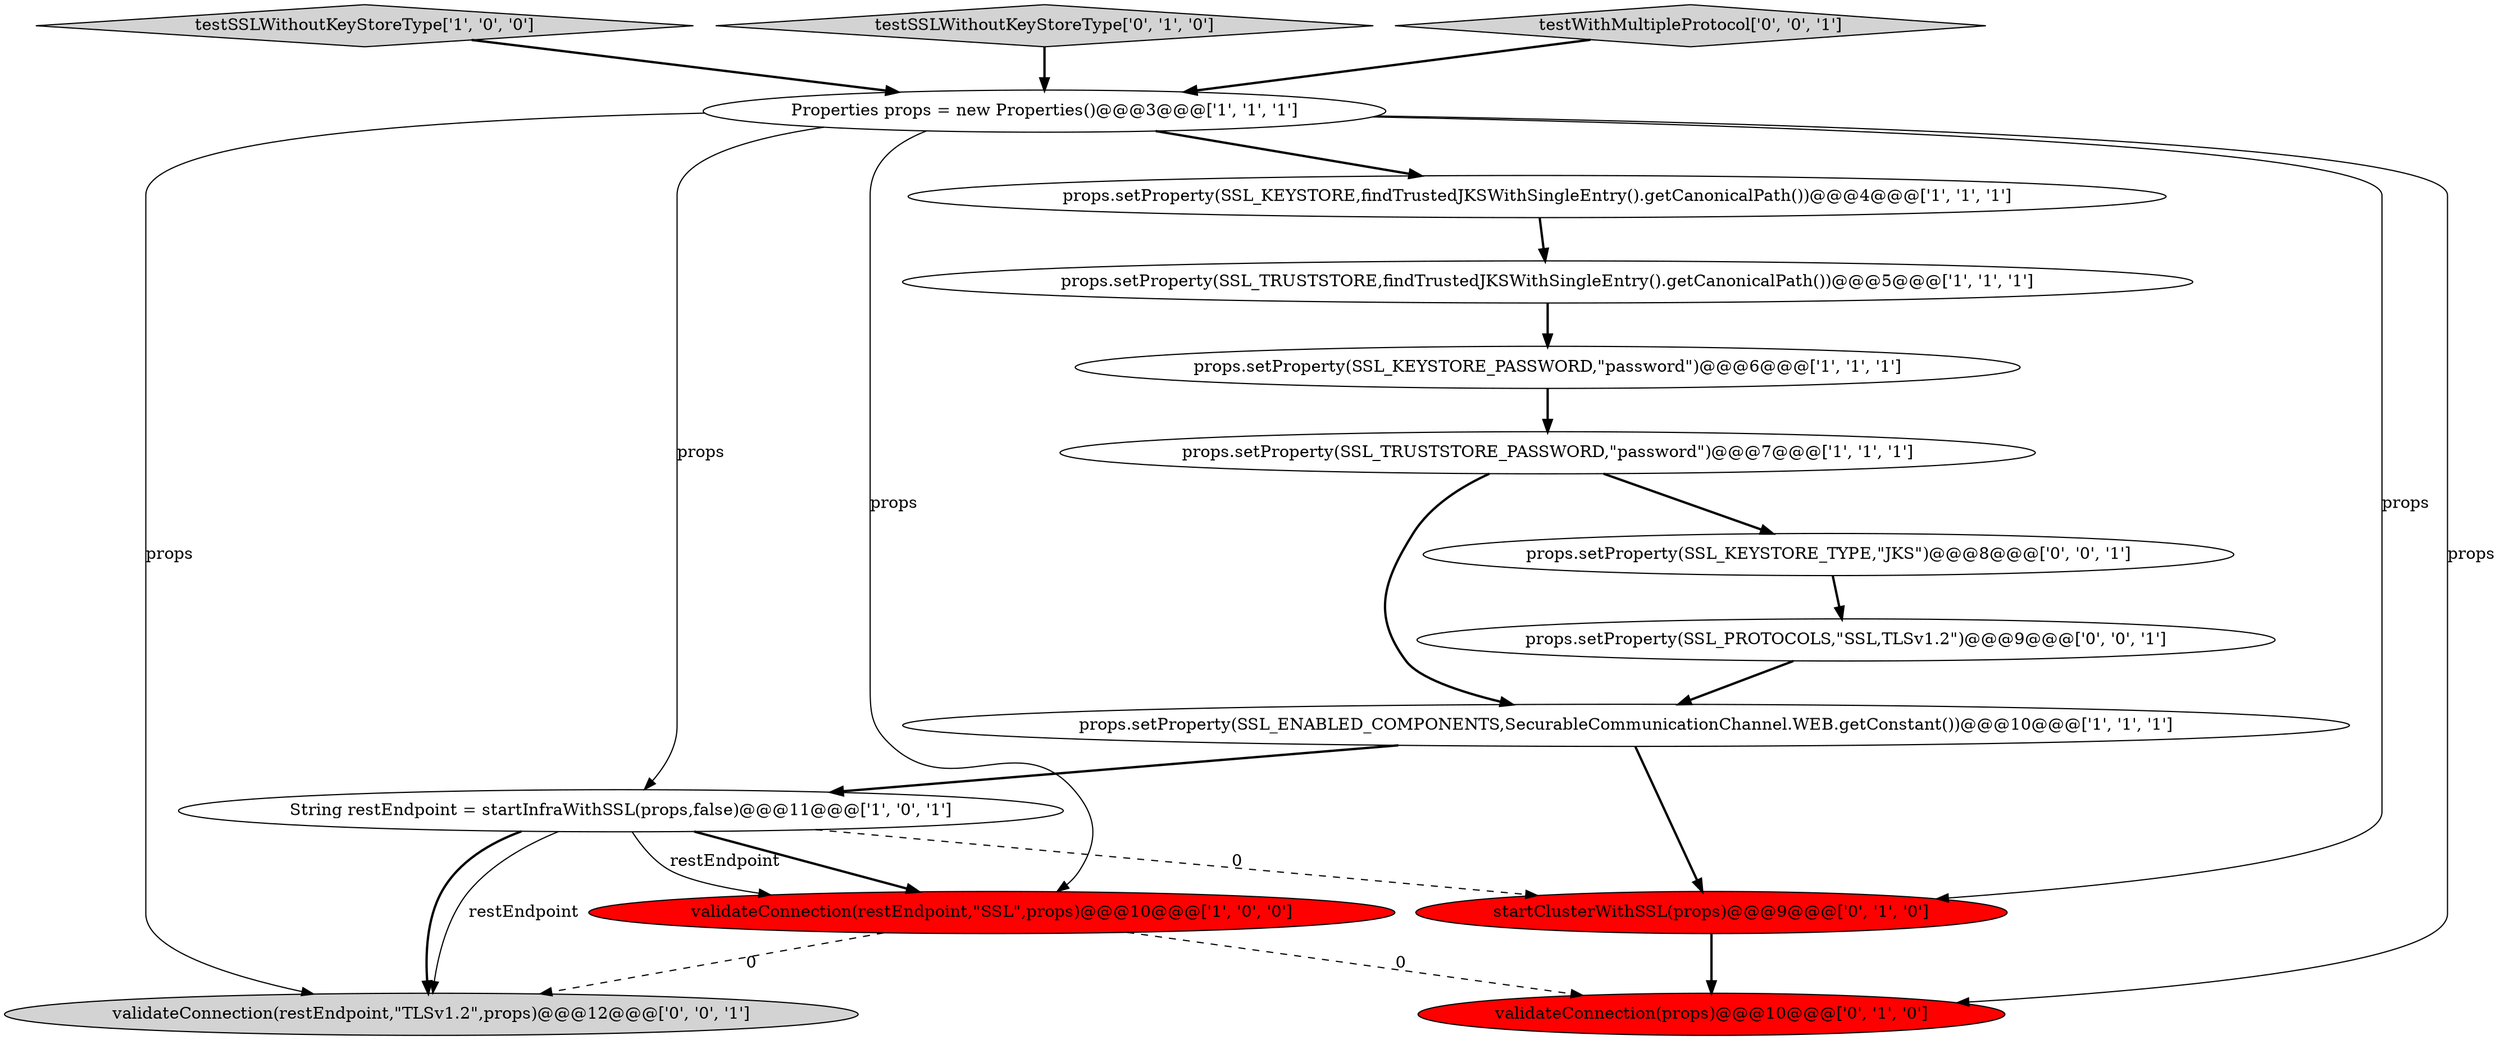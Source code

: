 digraph {
12 [style = filled, label = "validateConnection(restEndpoint,\"TLSv1.2\",props)@@@12@@@['0', '0', '1']", fillcolor = lightgray, shape = ellipse image = "AAA0AAABBB3BBB"];
5 [style = filled, label = "props.setProperty(SSL_TRUSTSTORE_PASSWORD,\"password\")@@@7@@@['1', '1', '1']", fillcolor = white, shape = ellipse image = "AAA0AAABBB1BBB"];
14 [style = filled, label = "props.setProperty(SSL_KEYSTORE_TYPE,\"JKS\")@@@8@@@['0', '0', '1']", fillcolor = white, shape = ellipse image = "AAA0AAABBB3BBB"];
2 [style = filled, label = "String restEndpoint = startInfraWithSSL(props,false)@@@11@@@['1', '0', '1']", fillcolor = white, shape = ellipse image = "AAA0AAABBB1BBB"];
11 [style = filled, label = "startClusterWithSSL(props)@@@9@@@['0', '1', '0']", fillcolor = red, shape = ellipse image = "AAA1AAABBB2BBB"];
4 [style = filled, label = "testSSLWithoutKeyStoreType['1', '0', '0']", fillcolor = lightgray, shape = diamond image = "AAA0AAABBB1BBB"];
13 [style = filled, label = "props.setProperty(SSL_PROTOCOLS,\"SSL,TLSv1.2\")@@@9@@@['0', '0', '1']", fillcolor = white, shape = ellipse image = "AAA0AAABBB3BBB"];
3 [style = filled, label = "props.setProperty(SSL_ENABLED_COMPONENTS,SecurableCommunicationChannel.WEB.getConstant())@@@10@@@['1', '1', '1']", fillcolor = white, shape = ellipse image = "AAA0AAABBB1BBB"];
9 [style = filled, label = "validateConnection(props)@@@10@@@['0', '1', '0']", fillcolor = red, shape = ellipse image = "AAA1AAABBB2BBB"];
1 [style = filled, label = "props.setProperty(SSL_TRUSTSTORE,findTrustedJKSWithSingleEntry().getCanonicalPath())@@@5@@@['1', '1', '1']", fillcolor = white, shape = ellipse image = "AAA0AAABBB1BBB"];
7 [style = filled, label = "Properties props = new Properties()@@@3@@@['1', '1', '1']", fillcolor = white, shape = ellipse image = "AAA0AAABBB1BBB"];
8 [style = filled, label = "props.setProperty(SSL_KEYSTORE_PASSWORD,\"password\")@@@6@@@['1', '1', '1']", fillcolor = white, shape = ellipse image = "AAA0AAABBB1BBB"];
10 [style = filled, label = "testSSLWithoutKeyStoreType['0', '1', '0']", fillcolor = lightgray, shape = diamond image = "AAA0AAABBB2BBB"];
0 [style = filled, label = "props.setProperty(SSL_KEYSTORE,findTrustedJKSWithSingleEntry().getCanonicalPath())@@@4@@@['1', '1', '1']", fillcolor = white, shape = ellipse image = "AAA0AAABBB1BBB"];
6 [style = filled, label = "validateConnection(restEndpoint,\"SSL\",props)@@@10@@@['1', '0', '0']", fillcolor = red, shape = ellipse image = "AAA1AAABBB1BBB"];
15 [style = filled, label = "testWithMultipleProtocol['0', '0', '1']", fillcolor = lightgray, shape = diamond image = "AAA0AAABBB3BBB"];
5->3 [style = bold, label=""];
7->6 [style = solid, label="props"];
2->12 [style = solid, label="restEndpoint"];
1->8 [style = bold, label=""];
15->7 [style = bold, label=""];
2->6 [style = bold, label=""];
7->12 [style = solid, label="props"];
7->9 [style = solid, label="props"];
6->9 [style = dashed, label="0"];
3->11 [style = bold, label=""];
7->0 [style = bold, label=""];
5->14 [style = bold, label=""];
11->9 [style = bold, label=""];
10->7 [style = bold, label=""];
4->7 [style = bold, label=""];
2->12 [style = bold, label=""];
6->12 [style = dashed, label="0"];
7->11 [style = solid, label="props"];
7->2 [style = solid, label="props"];
8->5 [style = bold, label=""];
3->2 [style = bold, label=""];
13->3 [style = bold, label=""];
0->1 [style = bold, label=""];
2->11 [style = dashed, label="0"];
2->6 [style = solid, label="restEndpoint"];
14->13 [style = bold, label=""];
}
